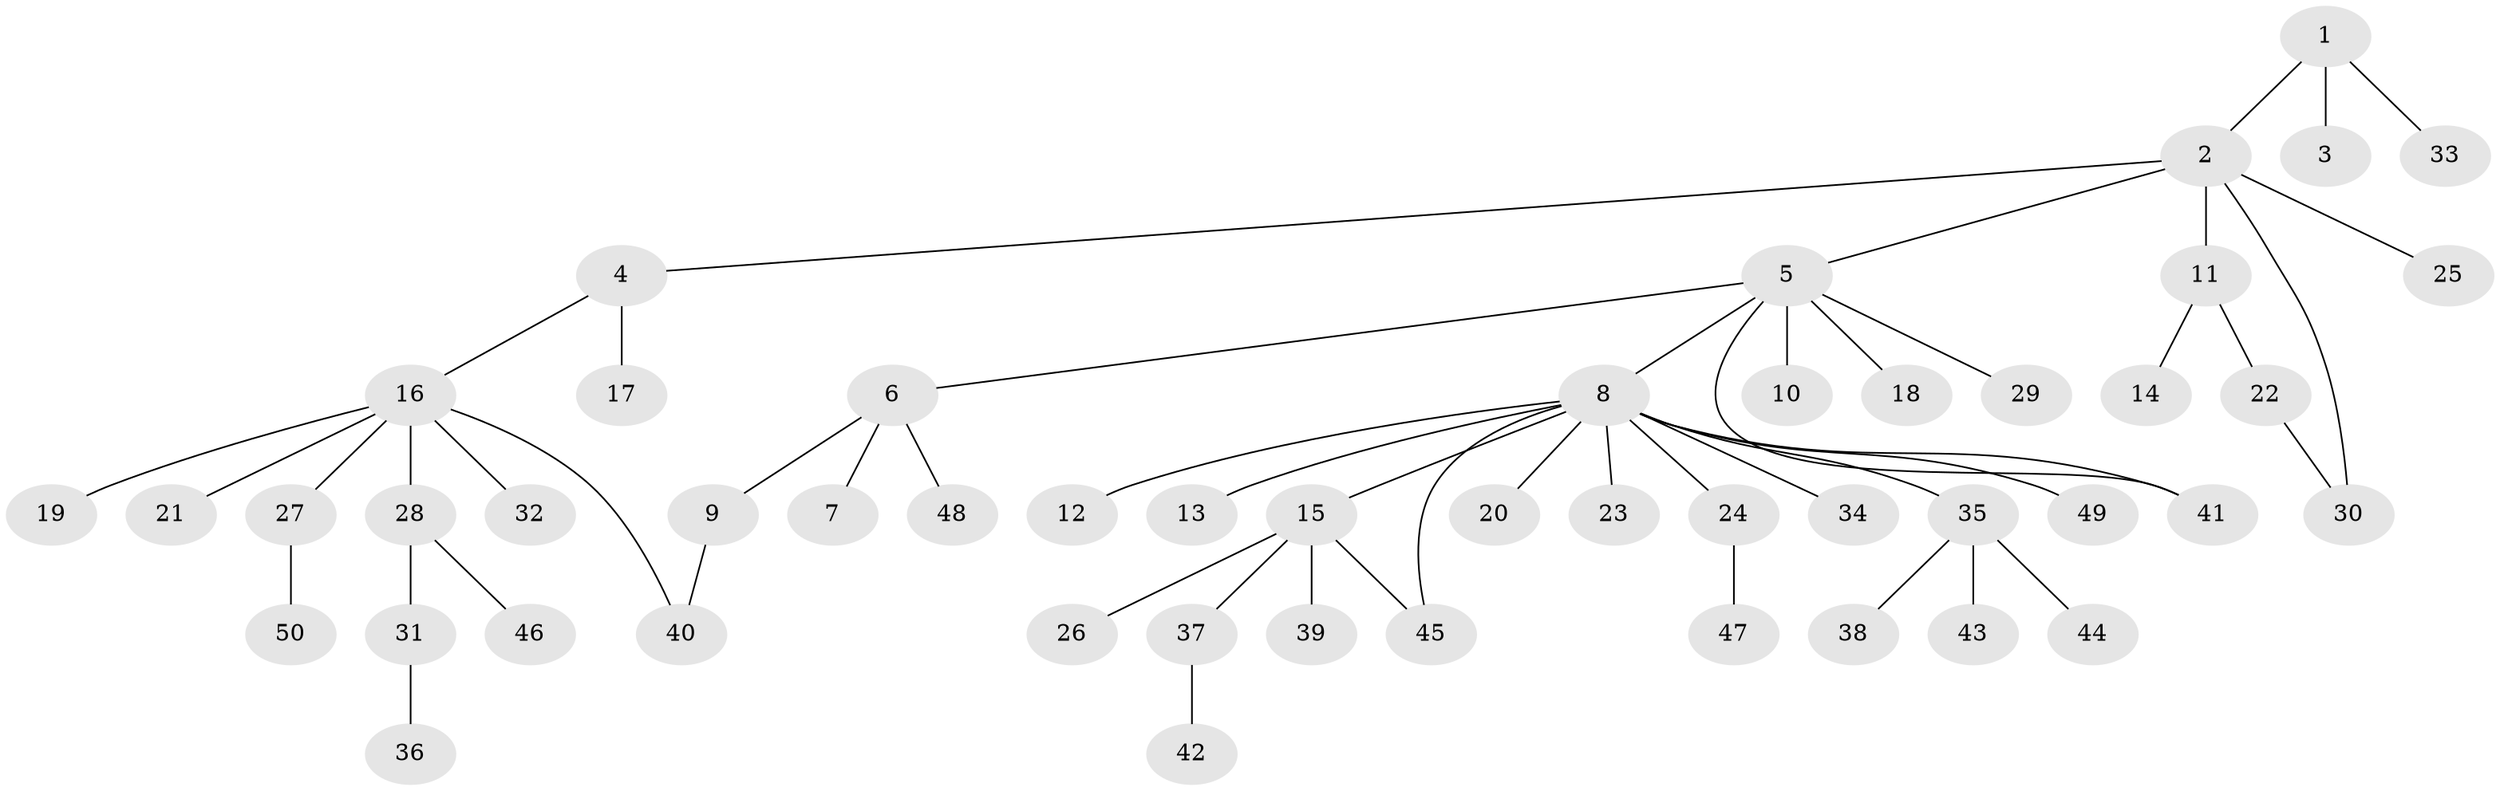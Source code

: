 // coarse degree distribution, {1: 0.8, 7: 0.1, 5: 0.05, 3: 0.05}
// Generated by graph-tools (version 1.1) at 2025/50/03/04/25 21:50:02]
// undirected, 50 vertices, 53 edges
graph export_dot {
graph [start="1"]
  node [color=gray90,style=filled];
  1;
  2;
  3;
  4;
  5;
  6;
  7;
  8;
  9;
  10;
  11;
  12;
  13;
  14;
  15;
  16;
  17;
  18;
  19;
  20;
  21;
  22;
  23;
  24;
  25;
  26;
  27;
  28;
  29;
  30;
  31;
  32;
  33;
  34;
  35;
  36;
  37;
  38;
  39;
  40;
  41;
  42;
  43;
  44;
  45;
  46;
  47;
  48;
  49;
  50;
  1 -- 2;
  1 -- 3;
  1 -- 33;
  2 -- 4;
  2 -- 5;
  2 -- 11;
  2 -- 25;
  2 -- 30;
  4 -- 16;
  4 -- 17;
  5 -- 6;
  5 -- 8;
  5 -- 10;
  5 -- 18;
  5 -- 29;
  5 -- 41;
  6 -- 7;
  6 -- 9;
  6 -- 48;
  8 -- 12;
  8 -- 13;
  8 -- 15;
  8 -- 20;
  8 -- 23;
  8 -- 24;
  8 -- 34;
  8 -- 35;
  8 -- 41;
  8 -- 45;
  8 -- 49;
  9 -- 40;
  11 -- 14;
  11 -- 22;
  15 -- 26;
  15 -- 37;
  15 -- 39;
  15 -- 45;
  16 -- 19;
  16 -- 21;
  16 -- 27;
  16 -- 28;
  16 -- 32;
  16 -- 40;
  22 -- 30;
  24 -- 47;
  27 -- 50;
  28 -- 31;
  28 -- 46;
  31 -- 36;
  35 -- 38;
  35 -- 43;
  35 -- 44;
  37 -- 42;
}
